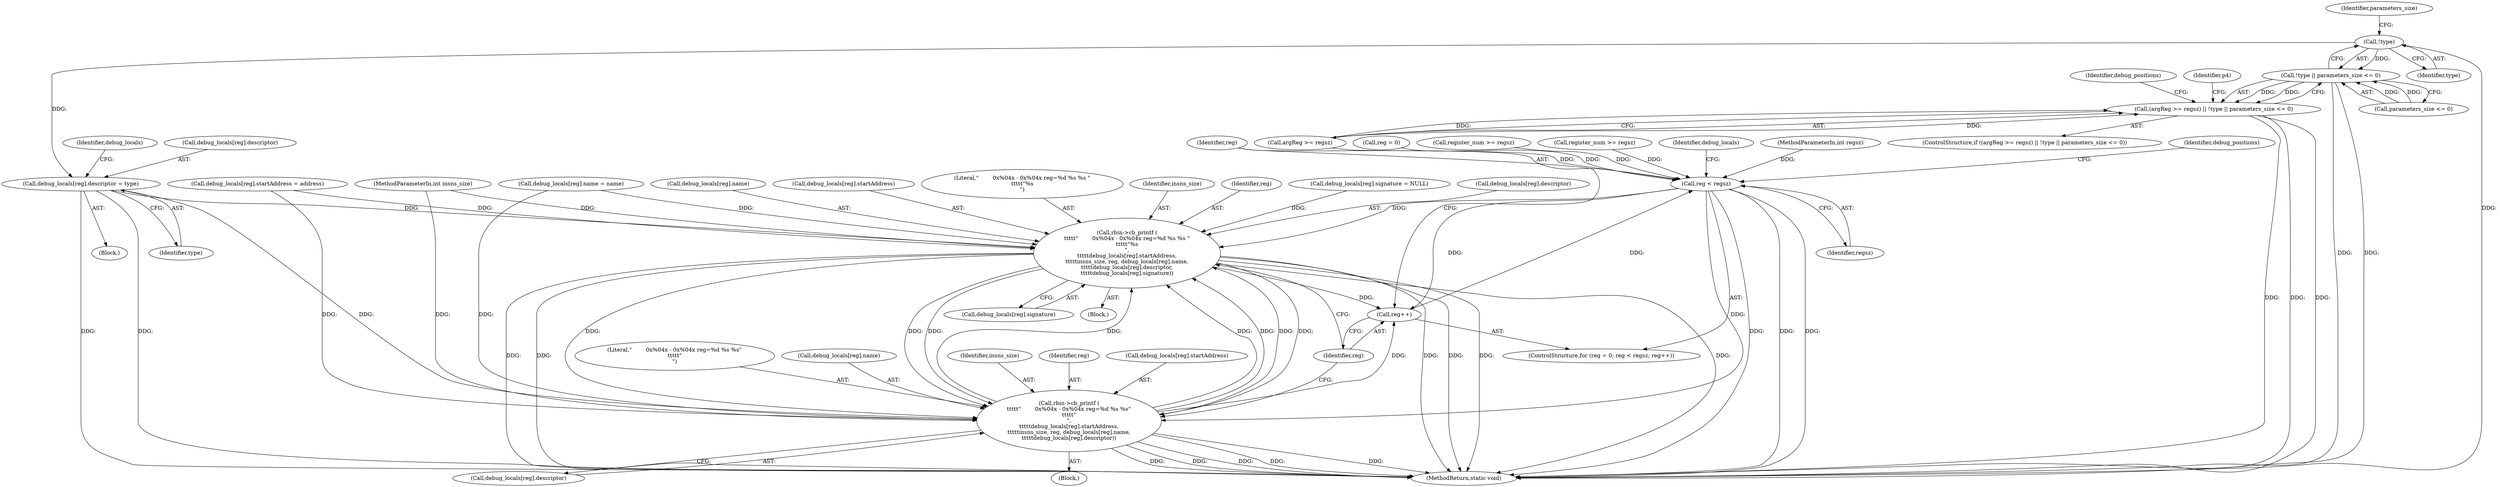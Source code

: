 digraph "0_radare2_ad55822430a03fe075221b543efb434567e9e431@pointer" {
"1000311" [label="(Call,!type)"];
"1000310" [label="(Call,!type || parameters_size <= 0)"];
"1000306" [label="(Call,(argReg >= regsz) || !type || parameters_size <= 0)"];
"1000370" [label="(Call,debug_locals[reg].descriptor = type)"];
"1001136" [label="(Call,rbin->cb_printf (\n\t\t\t\t\t\"        0x%04x - 0x%04x reg=%d %s %s \"\n\t\t\t\t\t\"%s\n\",\n\t\t\t\t\tdebug_locals[reg].startAddress,\n\t\t\t\t\tinsns_size, reg, debug_locals[reg].name,\n\t\t\t\t\tdebug_locals[reg].descriptor,\n\t\t\t\t\tdebug_locals[reg].signature))"];
"1001119" [label="(Call,reg++)"];
"1001116" [label="(Call,reg < regsz)"];
"1001162" [label="(Call,rbin->cb_printf (\n\t\t\t\t\t\"        0x%04x - 0x%04x reg=%d %s %s\"\n\t\t\t\t\t\"\n\",\n\t\t\t\t\tdebug_locals[reg].startAddress,\n\t\t\t\t\tinsns_size, reg, debug_locals[reg].name,\n\t\t\t\t\tdebug_locals[reg].descriptor))"];
"1000370" [label="(Call,debug_locals[reg].descriptor = type)"];
"1001125" [label="(Identifier,debug_locals)"];
"1000314" [label="(Identifier,parameters_size)"];
"1000376" [label="(Identifier,type)"];
"1000121" [label="(MethodParameterIn,int regsz)"];
"1000311" [label="(Call,!type)"];
"1001161" [label="(Block,)"];
"1001144" [label="(Identifier,reg)"];
"1001155" [label="(Call,debug_locals[reg].signature)"];
"1001116" [label="(Call,reg < regsz)"];
"1001163" [label="(Literal,\"        0x%04x - 0x%04x reg=%d %s %s\"\n\t\t\t\t\t\"\n\")"];
"1000306" [label="(Call,(argReg >= regsz) || !type || parameters_size <= 0)"];
"1001150" [label="(Call,debug_locals[reg].descriptor)"];
"1001119" [label="(Call,reg++)"];
"1001171" [label="(Call,debug_locals[reg].name)"];
"1001112" [label="(ControlStructure,for (reg = 0; reg < regsz; reg++))"];
"1001169" [label="(Identifier,insns_size)"];
"1000384" [label="(Call,debug_locals[reg].startAddress = address)"];
"1001182" [label="(Identifier,debug_positions)"];
"1001145" [label="(Call,debug_locals[reg].name)"];
"1000307" [label="(Call,argReg >= regsz)"];
"1001136" [label="(Call,rbin->cb_printf (\n\t\t\t\t\t\"        0x%04x - 0x%04x reg=%d %s %s \"\n\t\t\t\t\t\"%s\n\",\n\t\t\t\t\tdebug_locals[reg].startAddress,\n\t\t\t\t\tinsns_size, reg, debug_locals[reg].name,\n\t\t\t\t\tdebug_locals[reg].descriptor,\n\t\t\t\t\tdebug_locals[reg].signature))"];
"1001176" [label="(Call,debug_locals[reg].descriptor)"];
"1000371" [label="(Call,debug_locals[reg].descriptor)"];
"1001135" [label="(Block,)"];
"1000318" [label="(Identifier,debug_positions)"];
"1000119" [label="(MethodParameterIn,int insns_size)"];
"1000310" [label="(Call,!type || parameters_size <= 0)"];
"1001170" [label="(Identifier,reg)"];
"1000312" [label="(Identifier,type)"];
"1001120" [label="(Identifier,reg)"];
"1000313" [label="(Call,parameters_size <= 0)"];
"1001187" [label="(MethodReturn,static void)"];
"1001138" [label="(Call,debug_locals[reg].startAddress)"];
"1000325" [label="(Identifier,p4)"];
"1001113" [label="(Call,reg = 0)"];
"1000487" [label="(Call,register_num >= regsz)"];
"1001117" [label="(Identifier,reg)"];
"1000362" [label="(Block,)"];
"1000663" [label="(Call,register_num >= regsz)"];
"1000305" [label="(ControlStructure,if ((argReg >= regsz) || !type || parameters_size <= 0))"];
"1001137" [label="(Literal,\"        0x%04x - 0x%04x reg=%d %s %s \"\n\t\t\t\t\t\"%s\n\")"];
"1001143" [label="(Identifier,insns_size)"];
"1001164" [label="(Call,debug_locals[reg].startAddress)"];
"1000380" [label="(Identifier,debug_locals)"];
"1000363" [label="(Call,debug_locals[reg].name = name)"];
"1000377" [label="(Call,debug_locals[reg].signature = NULL)"];
"1001162" [label="(Call,rbin->cb_printf (\n\t\t\t\t\t\"        0x%04x - 0x%04x reg=%d %s %s\"\n\t\t\t\t\t\"\n\",\n\t\t\t\t\tdebug_locals[reg].startAddress,\n\t\t\t\t\tinsns_size, reg, debug_locals[reg].name,\n\t\t\t\t\tdebug_locals[reg].descriptor))"];
"1001118" [label="(Identifier,regsz)"];
"1000311" -> "1000310"  [label="AST: "];
"1000311" -> "1000312"  [label="CFG: "];
"1000312" -> "1000311"  [label="AST: "];
"1000314" -> "1000311"  [label="CFG: "];
"1000310" -> "1000311"  [label="CFG: "];
"1000311" -> "1001187"  [label="DDG: "];
"1000311" -> "1000310"  [label="DDG: "];
"1000311" -> "1000370"  [label="DDG: "];
"1000310" -> "1000306"  [label="AST: "];
"1000310" -> "1000313"  [label="CFG: "];
"1000313" -> "1000310"  [label="AST: "];
"1000306" -> "1000310"  [label="CFG: "];
"1000310" -> "1001187"  [label="DDG: "];
"1000310" -> "1001187"  [label="DDG: "];
"1000310" -> "1000306"  [label="DDG: "];
"1000310" -> "1000306"  [label="DDG: "];
"1000313" -> "1000310"  [label="DDG: "];
"1000313" -> "1000310"  [label="DDG: "];
"1000306" -> "1000305"  [label="AST: "];
"1000306" -> "1000307"  [label="CFG: "];
"1000307" -> "1000306"  [label="AST: "];
"1000318" -> "1000306"  [label="CFG: "];
"1000325" -> "1000306"  [label="CFG: "];
"1000306" -> "1001187"  [label="DDG: "];
"1000306" -> "1001187"  [label="DDG: "];
"1000306" -> "1001187"  [label="DDG: "];
"1000307" -> "1000306"  [label="DDG: "];
"1000307" -> "1000306"  [label="DDG: "];
"1000370" -> "1000362"  [label="AST: "];
"1000370" -> "1000376"  [label="CFG: "];
"1000371" -> "1000370"  [label="AST: "];
"1000376" -> "1000370"  [label="AST: "];
"1000380" -> "1000370"  [label="CFG: "];
"1000370" -> "1001187"  [label="DDG: "];
"1000370" -> "1001187"  [label="DDG: "];
"1000370" -> "1001136"  [label="DDG: "];
"1000370" -> "1001162"  [label="DDG: "];
"1001136" -> "1001135"  [label="AST: "];
"1001136" -> "1001155"  [label="CFG: "];
"1001137" -> "1001136"  [label="AST: "];
"1001138" -> "1001136"  [label="AST: "];
"1001143" -> "1001136"  [label="AST: "];
"1001144" -> "1001136"  [label="AST: "];
"1001145" -> "1001136"  [label="AST: "];
"1001150" -> "1001136"  [label="AST: "];
"1001155" -> "1001136"  [label="AST: "];
"1001120" -> "1001136"  [label="CFG: "];
"1001136" -> "1001187"  [label="DDG: "];
"1001136" -> "1001187"  [label="DDG: "];
"1001136" -> "1001187"  [label="DDG: "];
"1001136" -> "1001187"  [label="DDG: "];
"1001136" -> "1001187"  [label="DDG: "];
"1001136" -> "1001187"  [label="DDG: "];
"1001136" -> "1001119"  [label="DDG: "];
"1001162" -> "1001136"  [label="DDG: "];
"1001162" -> "1001136"  [label="DDG: "];
"1001162" -> "1001136"  [label="DDG: "];
"1001162" -> "1001136"  [label="DDG: "];
"1000384" -> "1001136"  [label="DDG: "];
"1000119" -> "1001136"  [label="DDG: "];
"1001116" -> "1001136"  [label="DDG: "];
"1000363" -> "1001136"  [label="DDG: "];
"1000377" -> "1001136"  [label="DDG: "];
"1001136" -> "1001162"  [label="DDG: "];
"1001136" -> "1001162"  [label="DDG: "];
"1001136" -> "1001162"  [label="DDG: "];
"1001136" -> "1001162"  [label="DDG: "];
"1001119" -> "1001112"  [label="AST: "];
"1001119" -> "1001120"  [label="CFG: "];
"1001120" -> "1001119"  [label="AST: "];
"1001117" -> "1001119"  [label="CFG: "];
"1001119" -> "1001116"  [label="DDG: "];
"1001162" -> "1001119"  [label="DDG: "];
"1001116" -> "1001119"  [label="DDG: "];
"1001116" -> "1001112"  [label="AST: "];
"1001116" -> "1001118"  [label="CFG: "];
"1001117" -> "1001116"  [label="AST: "];
"1001118" -> "1001116"  [label="AST: "];
"1001125" -> "1001116"  [label="CFG: "];
"1001182" -> "1001116"  [label="CFG: "];
"1001116" -> "1001187"  [label="DDG: "];
"1001116" -> "1001187"  [label="DDG: "];
"1001116" -> "1001187"  [label="DDG: "];
"1001113" -> "1001116"  [label="DDG: "];
"1000307" -> "1001116"  [label="DDG: "];
"1000487" -> "1001116"  [label="DDG: "];
"1000663" -> "1001116"  [label="DDG: "];
"1000121" -> "1001116"  [label="DDG: "];
"1001116" -> "1001162"  [label="DDG: "];
"1001162" -> "1001161"  [label="AST: "];
"1001162" -> "1001176"  [label="CFG: "];
"1001163" -> "1001162"  [label="AST: "];
"1001164" -> "1001162"  [label="AST: "];
"1001169" -> "1001162"  [label="AST: "];
"1001170" -> "1001162"  [label="AST: "];
"1001171" -> "1001162"  [label="AST: "];
"1001176" -> "1001162"  [label="AST: "];
"1001120" -> "1001162"  [label="CFG: "];
"1001162" -> "1001187"  [label="DDG: "];
"1001162" -> "1001187"  [label="DDG: "];
"1001162" -> "1001187"  [label="DDG: "];
"1001162" -> "1001187"  [label="DDG: "];
"1001162" -> "1001187"  [label="DDG: "];
"1000384" -> "1001162"  [label="DDG: "];
"1000119" -> "1001162"  [label="DDG: "];
"1000363" -> "1001162"  [label="DDG: "];
}

